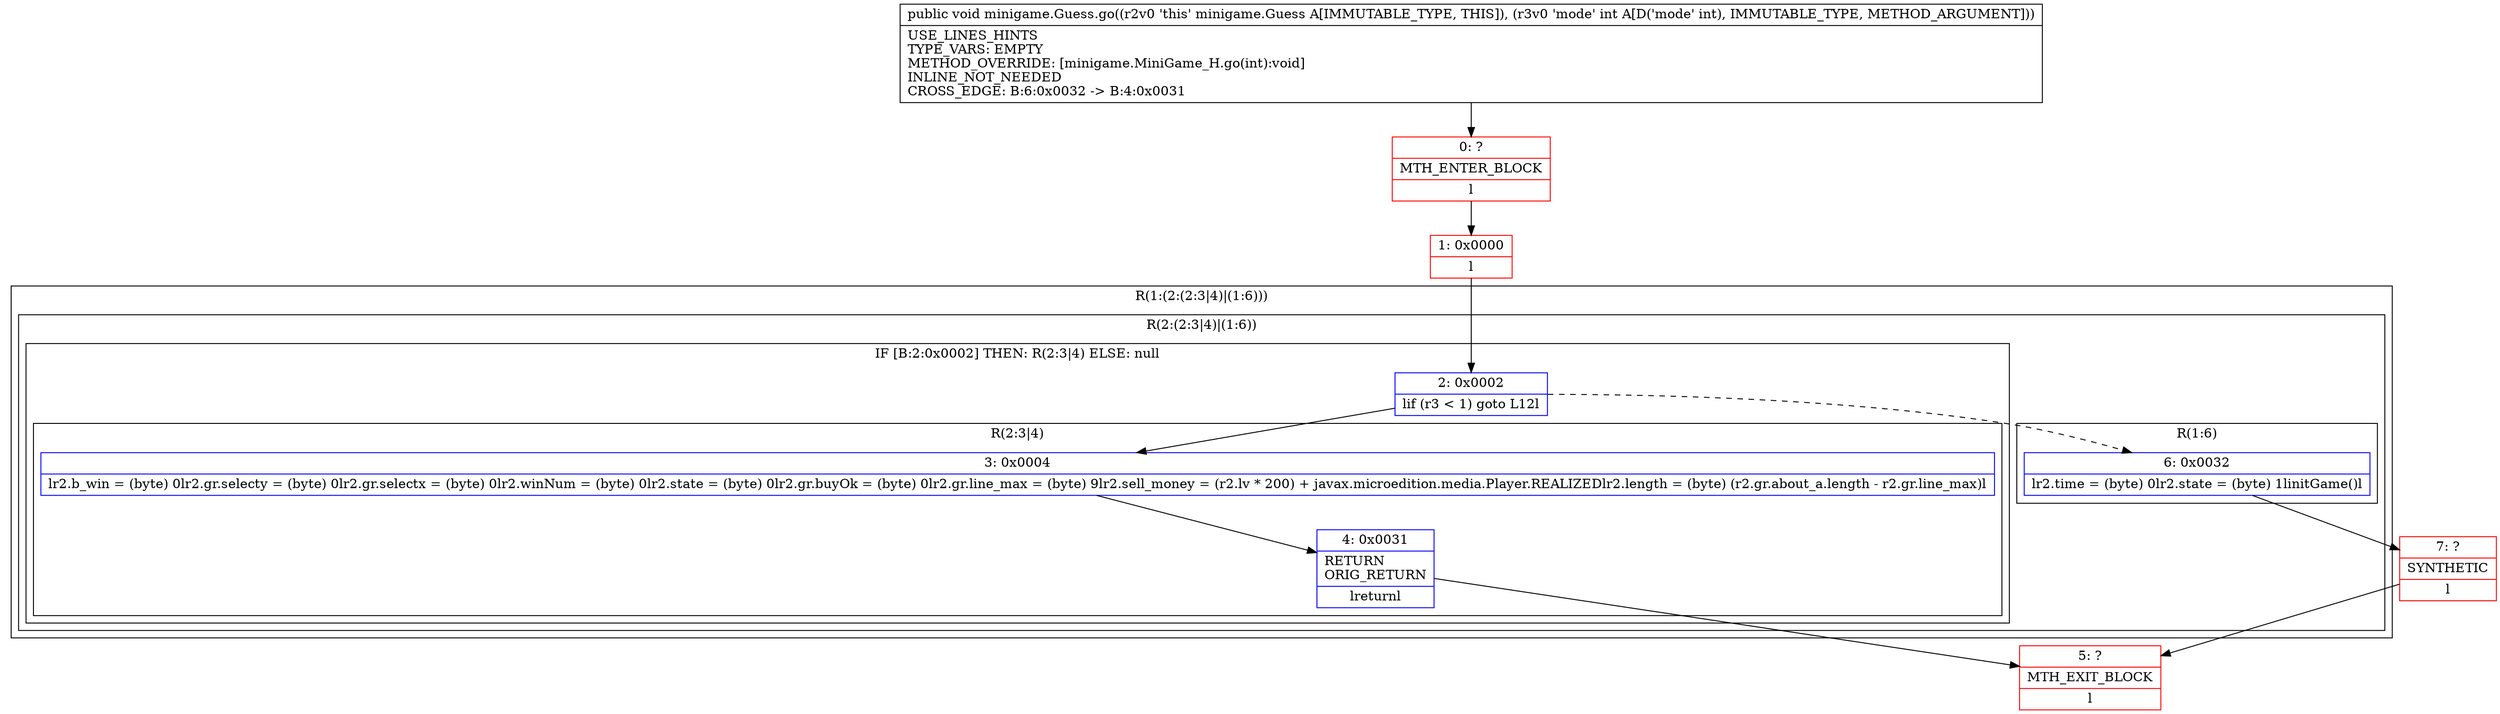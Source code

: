 digraph "CFG forminigame.Guess.go(I)V" {
subgraph cluster_Region_351804692 {
label = "R(1:(2:(2:3|4)|(1:6)))";
node [shape=record,color=blue];
subgraph cluster_Region_930648460 {
label = "R(2:(2:3|4)|(1:6))";
node [shape=record,color=blue];
subgraph cluster_IfRegion_904613187 {
label = "IF [B:2:0x0002] THEN: R(2:3|4) ELSE: null";
node [shape=record,color=blue];
Node_2 [shape=record,label="{2\:\ 0x0002|lif (r3 \< 1) goto L12l}"];
subgraph cluster_Region_1631182598 {
label = "R(2:3|4)";
node [shape=record,color=blue];
Node_3 [shape=record,label="{3\:\ 0x0004|lr2.b_win = (byte) 0lr2.gr.selecty = (byte) 0lr2.gr.selectx = (byte) 0lr2.winNum = (byte) 0lr2.state = (byte) 0lr2.gr.buyOk = (byte) 0lr2.gr.line_max = (byte) 9lr2.sell_money = (r2.lv * 200) + javax.microedition.media.Player.REALIZEDlr2.length = (byte) (r2.gr.about_a.length \- r2.gr.line_max)l}"];
Node_4 [shape=record,label="{4\:\ 0x0031|RETURN\lORIG_RETURN\l|lreturnl}"];
}
}
subgraph cluster_Region_897412744 {
label = "R(1:6)";
node [shape=record,color=blue];
Node_6 [shape=record,label="{6\:\ 0x0032|lr2.time = (byte) 0lr2.state = (byte) 1linitGame()l}"];
}
}
}
Node_0 [shape=record,color=red,label="{0\:\ ?|MTH_ENTER_BLOCK\l|l}"];
Node_1 [shape=record,color=red,label="{1\:\ 0x0000|l}"];
Node_5 [shape=record,color=red,label="{5\:\ ?|MTH_EXIT_BLOCK\l|l}"];
Node_7 [shape=record,color=red,label="{7\:\ ?|SYNTHETIC\l|l}"];
MethodNode[shape=record,label="{public void minigame.Guess.go((r2v0 'this' minigame.Guess A[IMMUTABLE_TYPE, THIS]), (r3v0 'mode' int A[D('mode' int), IMMUTABLE_TYPE, METHOD_ARGUMENT]))  | USE_LINES_HINTS\lTYPE_VARS: EMPTY\lMETHOD_OVERRIDE: [minigame.MiniGame_H.go(int):void]\lINLINE_NOT_NEEDED\lCROSS_EDGE: B:6:0x0032 \-\> B:4:0x0031\l}"];
MethodNode -> Node_0;
Node_2 -> Node_3;
Node_2 -> Node_6[style=dashed];
Node_3 -> Node_4;
Node_4 -> Node_5;
Node_6 -> Node_7;
Node_0 -> Node_1;
Node_1 -> Node_2;
Node_7 -> Node_5;
}

